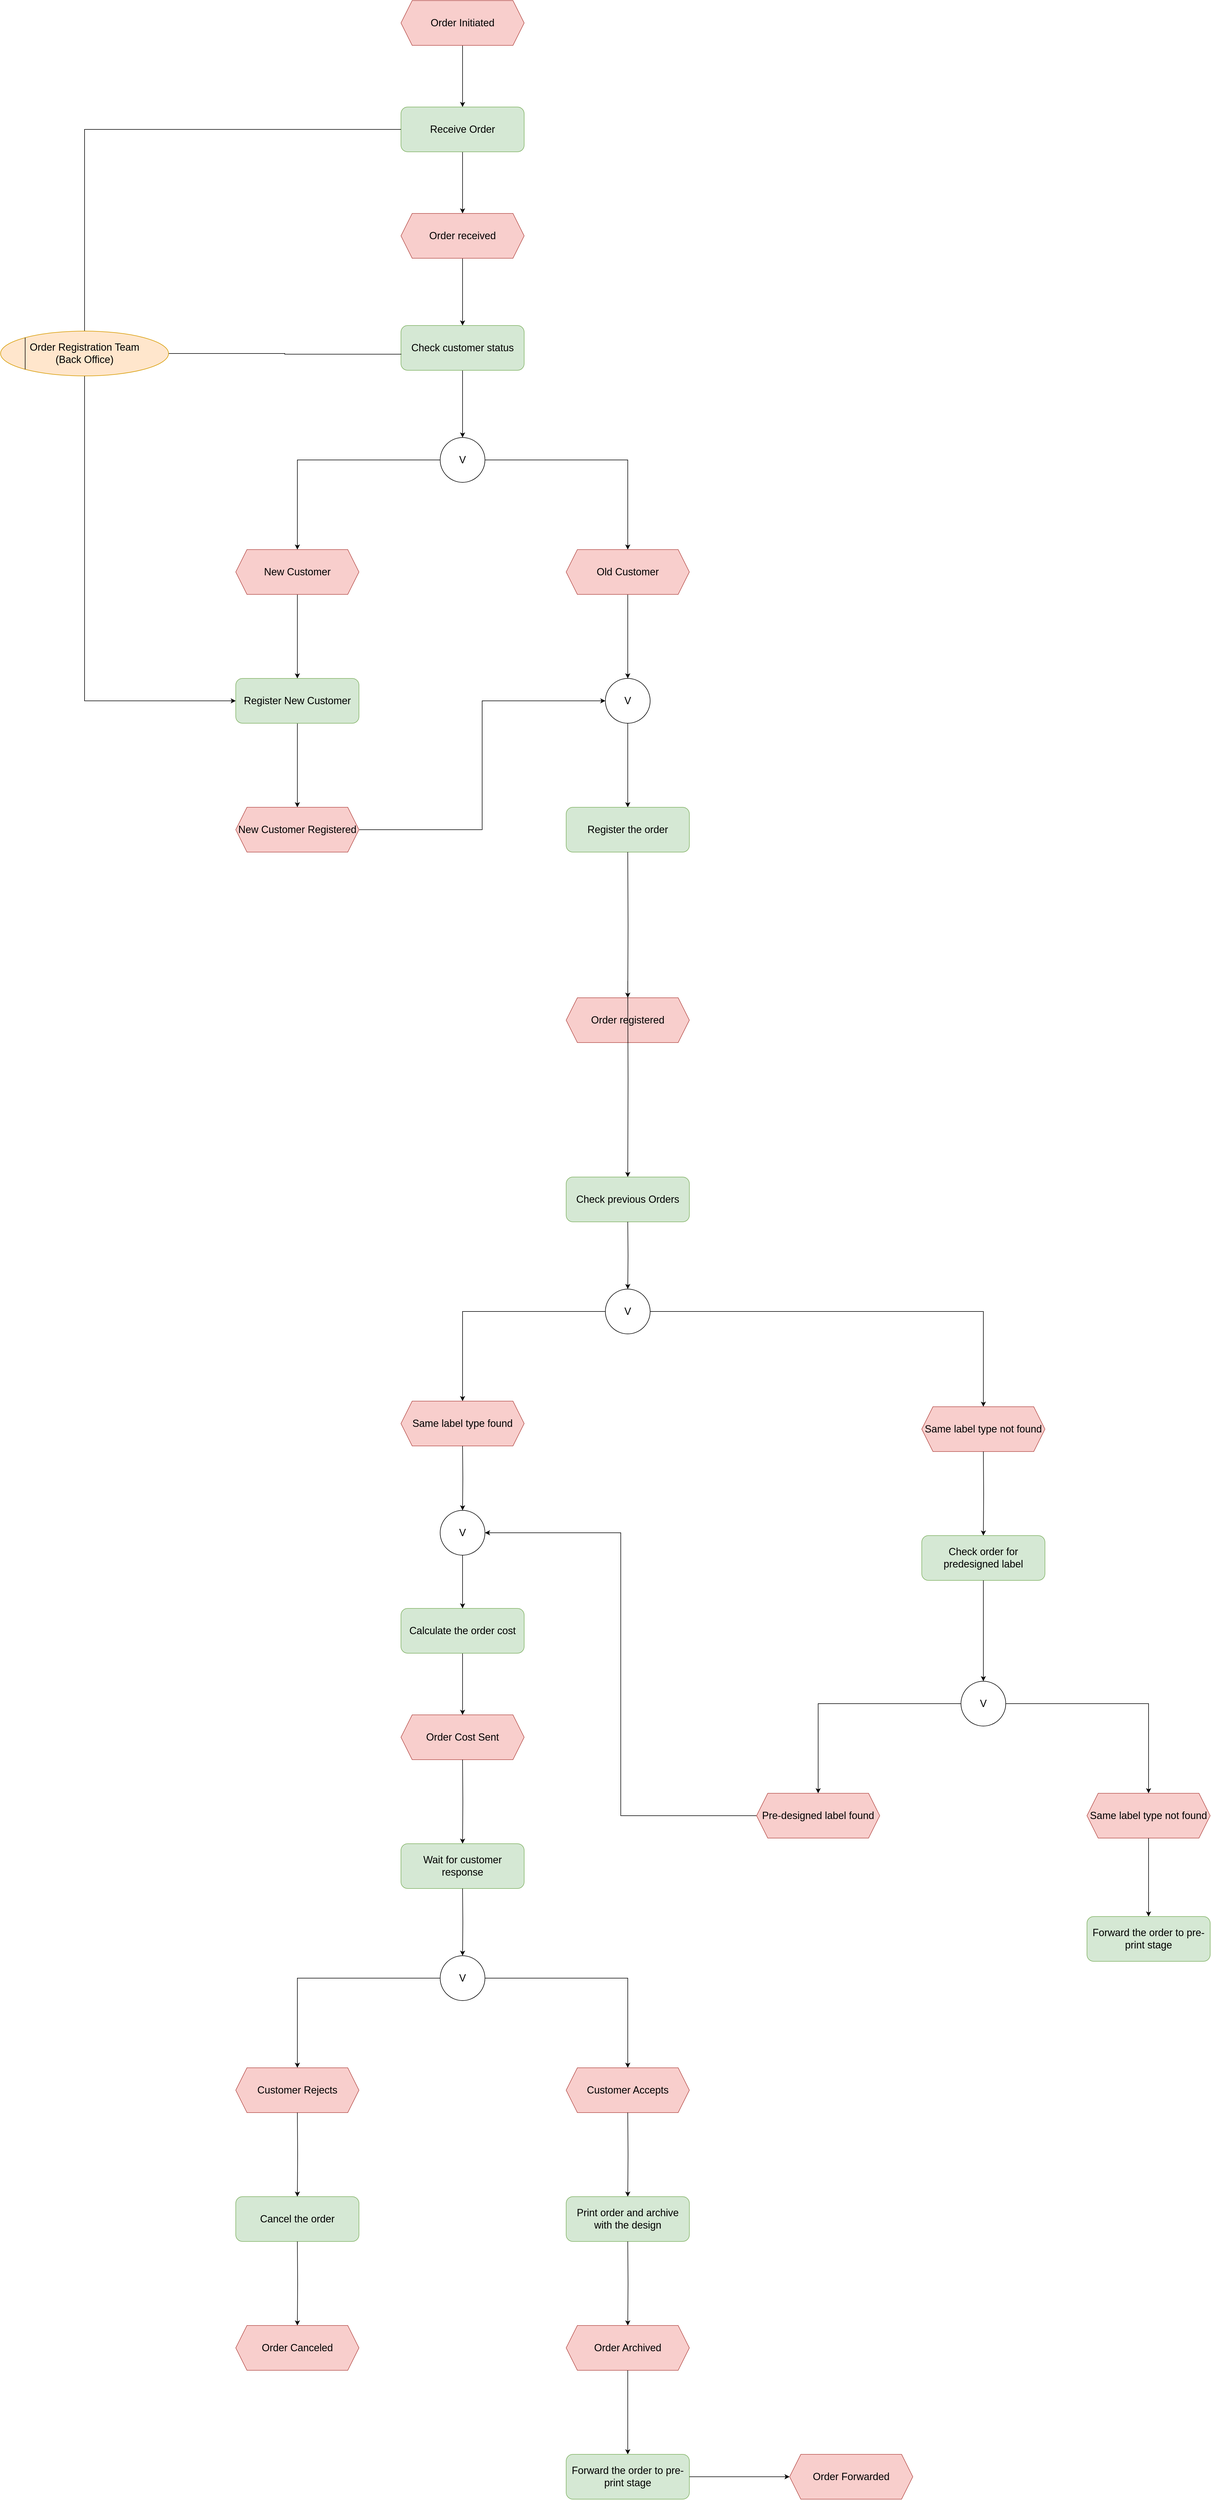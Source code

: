 <mxfile version="18.1.1" type="github">
  <diagram id="5tME_Iv4Cdq2cvn0iNmD" name="Page-1">
    <mxGraphModel dx="3206" dy="1179" grid="1" gridSize="10" guides="1" tooltips="1" connect="1" arrows="1" fold="1" page="1" pageScale="1" pageWidth="1169" pageHeight="827" math="0" shadow="0">
      <root>
        <mxCell id="0" />
        <mxCell id="1" parent="0" />
        <mxCell id="wDwf3MUstX6Mv23Rje8A-1" style="edgeStyle=orthogonalEdgeStyle;rounded=0;orthogonalLoop=1;jettySize=auto;html=1;exitX=0.5;exitY=1;exitDx=0;exitDy=0;entryX=0.5;entryY=0;entryDx=0;entryDy=0;" parent="1" source="wDwf3MUstX6Mv23Rje8A-2" target="wDwf3MUstX6Mv23Rje8A-4" edge="1">
          <mxGeometry relative="1" as="geometry" />
        </mxCell>
        <mxCell id="wDwf3MUstX6Mv23Rje8A-2" value="&lt;font style=&quot;font-size: 18px&quot;&gt;Order Initiated&lt;/font&gt;" style="shape=hexagon;perimeter=hexagonPerimeter2;whiteSpace=wrap;html=1;fixedSize=1;fillColor=#f8cecc;strokeColor=#b85450;" parent="1" vertex="1">
          <mxGeometry x="475" y="200" width="220" height="80" as="geometry" />
        </mxCell>
        <mxCell id="wDwf3MUstX6Mv23Rje8A-3" style="edgeStyle=orthogonalEdgeStyle;rounded=0;orthogonalLoop=1;jettySize=auto;html=1;exitX=0.5;exitY=1;exitDx=0;exitDy=0;entryX=0.5;entryY=0;entryDx=0;entryDy=0;" parent="1" source="wDwf3MUstX6Mv23Rje8A-4" target="wDwf3MUstX6Mv23Rje8A-6" edge="1">
          <mxGeometry relative="1" as="geometry" />
        </mxCell>
        <mxCell id="wDwf3MUstX6Mv23Rje8A-4" value="&lt;font style=&quot;font-size: 18px&quot;&gt;Receive Order&lt;/font&gt;" style="rounded=1;whiteSpace=wrap;html=1;fillColor=#d5e8d4;strokeColor=#82b366;" parent="1" vertex="1">
          <mxGeometry x="475" y="390" width="220" height="80" as="geometry" />
        </mxCell>
        <mxCell id="wDwf3MUstX6Mv23Rje8A-11" style="edgeStyle=orthogonalEdgeStyle;rounded=0;orthogonalLoop=1;jettySize=auto;html=1;exitX=0.5;exitY=1;exitDx=0;exitDy=0;entryX=0.5;entryY=0;entryDx=0;entryDy=0;" parent="1" source="wDwf3MUstX6Mv23Rje8A-6" target="wDwf3MUstX6Mv23Rje8A-8" edge="1">
          <mxGeometry relative="1" as="geometry" />
        </mxCell>
        <mxCell id="wDwf3MUstX6Mv23Rje8A-6" value="&lt;font style=&quot;font-size: 18px&quot;&gt;Order received&lt;/font&gt;" style="shape=hexagon;perimeter=hexagonPerimeter2;whiteSpace=wrap;html=1;fixedSize=1;fillColor=#f8cecc;strokeColor=#b85450;" parent="1" vertex="1">
          <mxGeometry x="475" y="580" width="220" height="80" as="geometry" />
        </mxCell>
        <mxCell id="wDwf3MUstX6Mv23Rje8A-13" style="edgeStyle=orthogonalEdgeStyle;rounded=0;orthogonalLoop=1;jettySize=auto;html=1;exitX=0.5;exitY=1;exitDx=0;exitDy=0;entryX=0.5;entryY=0;entryDx=0;entryDy=0;fontSize=18;" parent="1" source="wDwf3MUstX6Mv23Rje8A-8" target="wDwf3MUstX6Mv23Rje8A-12" edge="1">
          <mxGeometry relative="1" as="geometry" />
        </mxCell>
        <mxCell id="wDwf3MUstX6Mv23Rje8A-8" value="&lt;font style=&quot;font-size: 18px&quot;&gt;Check customer status&lt;/font&gt;" style="rounded=1;whiteSpace=wrap;html=1;fillColor=#d5e8d4;strokeColor=#82b366;" parent="1" vertex="1">
          <mxGeometry x="475" y="780" width="220" height="80" as="geometry" />
        </mxCell>
        <mxCell id="wDwf3MUstX6Mv23Rje8A-16" style="edgeStyle=orthogonalEdgeStyle;rounded=0;orthogonalLoop=1;jettySize=auto;html=1;exitX=0;exitY=0.5;exitDx=0;exitDy=0;entryX=0.5;entryY=0;entryDx=0;entryDy=0;fontSize=18;" parent="1" source="wDwf3MUstX6Mv23Rje8A-12" target="wDwf3MUstX6Mv23Rje8A-14" edge="1">
          <mxGeometry relative="1" as="geometry" />
        </mxCell>
        <mxCell id="wDwf3MUstX6Mv23Rje8A-17" style="edgeStyle=orthogonalEdgeStyle;rounded=0;orthogonalLoop=1;jettySize=auto;html=1;exitX=1;exitY=0.5;exitDx=0;exitDy=0;entryX=0.5;entryY=0;entryDx=0;entryDy=0;fontSize=18;" parent="1" source="wDwf3MUstX6Mv23Rje8A-12" target="wDwf3MUstX6Mv23Rje8A-15" edge="1">
          <mxGeometry relative="1" as="geometry" />
        </mxCell>
        <mxCell id="wDwf3MUstX6Mv23Rje8A-12" value="&lt;font style=&quot;font-size: 18px&quot;&gt;V&lt;/font&gt;" style="ellipse;whiteSpace=wrap;html=1;aspect=fixed;" parent="1" vertex="1">
          <mxGeometry x="545" y="980" width="80" height="80" as="geometry" />
        </mxCell>
        <mxCell id="wDwf3MUstX6Mv23Rje8A-19" style="edgeStyle=orthogonalEdgeStyle;rounded=0;orthogonalLoop=1;jettySize=auto;html=1;exitX=0.5;exitY=1;exitDx=0;exitDy=0;entryX=0.5;entryY=0;entryDx=0;entryDy=0;fontSize=18;" parent="1" source="wDwf3MUstX6Mv23Rje8A-14" target="wDwf3MUstX6Mv23Rje8A-18" edge="1">
          <mxGeometry relative="1" as="geometry" />
        </mxCell>
        <mxCell id="wDwf3MUstX6Mv23Rje8A-14" value="&lt;font style=&quot;font-size: 18px&quot;&gt;New Customer&lt;/font&gt;" style="shape=hexagon;perimeter=hexagonPerimeter2;whiteSpace=wrap;html=1;fixedSize=1;fillColor=#f8cecc;strokeColor=#b85450;" parent="1" vertex="1">
          <mxGeometry x="180" y="1180" width="220" height="80" as="geometry" />
        </mxCell>
        <mxCell id="wDwf3MUstX6Mv23Rje8A-23" style="edgeStyle=orthogonalEdgeStyle;rounded=0;orthogonalLoop=1;jettySize=auto;html=1;exitX=0.5;exitY=1;exitDx=0;exitDy=0;entryX=0.5;entryY=0;entryDx=0;entryDy=0;fontSize=18;" parent="1" source="wDwf3MUstX6Mv23Rje8A-15" target="wDwf3MUstX6Mv23Rje8A-22" edge="1">
          <mxGeometry relative="1" as="geometry" />
        </mxCell>
        <mxCell id="wDwf3MUstX6Mv23Rje8A-15" value="&lt;font style=&quot;font-size: 18px&quot;&gt;Old Customer&lt;/font&gt;" style="shape=hexagon;perimeter=hexagonPerimeter2;whiteSpace=wrap;html=1;fixedSize=1;fillColor=#f8cecc;strokeColor=#b85450;" parent="1" vertex="1">
          <mxGeometry x="770" y="1180" width="220" height="80" as="geometry" />
        </mxCell>
        <mxCell id="wDwf3MUstX6Mv23Rje8A-21" style="edgeStyle=orthogonalEdgeStyle;rounded=0;orthogonalLoop=1;jettySize=auto;html=1;exitX=0.5;exitY=1;exitDx=0;exitDy=0;entryX=0.5;entryY=0;entryDx=0;entryDy=0;fontSize=18;" parent="1" source="wDwf3MUstX6Mv23Rje8A-18" target="wDwf3MUstX6Mv23Rje8A-20" edge="1">
          <mxGeometry relative="1" as="geometry" />
        </mxCell>
        <mxCell id="wDwf3MUstX6Mv23Rje8A-18" value="&lt;font style=&quot;font-size: 18px&quot;&gt;Register New Customer&lt;/font&gt;" style="rounded=1;whiteSpace=wrap;html=1;fillColor=#d5e8d4;strokeColor=#82b366;" parent="1" vertex="1">
          <mxGeometry x="180" y="1410" width="220" height="80" as="geometry" />
        </mxCell>
        <mxCell id="wDwf3MUstX6Mv23Rje8A-26" style="edgeStyle=orthogonalEdgeStyle;rounded=0;orthogonalLoop=1;jettySize=auto;html=1;exitX=1;exitY=0.5;exitDx=0;exitDy=0;entryX=0;entryY=0.5;entryDx=0;entryDy=0;fontSize=18;" parent="1" source="wDwf3MUstX6Mv23Rje8A-20" target="wDwf3MUstX6Mv23Rje8A-22" edge="1">
          <mxGeometry relative="1" as="geometry" />
        </mxCell>
        <mxCell id="wDwf3MUstX6Mv23Rje8A-20" value="&lt;font style=&quot;font-size: 18px&quot;&gt;New Customer Registered&lt;/font&gt;" style="shape=hexagon;perimeter=hexagonPerimeter2;whiteSpace=wrap;html=1;fixedSize=1;fillColor=#f8cecc;strokeColor=#b85450;" parent="1" vertex="1">
          <mxGeometry x="180" y="1640" width="220" height="80" as="geometry" />
        </mxCell>
        <mxCell id="wDwf3MUstX6Mv23Rje8A-28" style="edgeStyle=orthogonalEdgeStyle;rounded=0;orthogonalLoop=1;jettySize=auto;html=1;exitX=0.5;exitY=1;exitDx=0;exitDy=0;entryX=0.5;entryY=0;entryDx=0;entryDy=0;fontSize=18;" parent="1" source="wDwf3MUstX6Mv23Rje8A-22" target="wDwf3MUstX6Mv23Rje8A-27" edge="1">
          <mxGeometry relative="1" as="geometry" />
        </mxCell>
        <mxCell id="wDwf3MUstX6Mv23Rje8A-22" value="&lt;font style=&quot;font-size: 18px&quot;&gt;V&lt;/font&gt;" style="ellipse;whiteSpace=wrap;html=1;aspect=fixed;" parent="1" vertex="1">
          <mxGeometry x="840" y="1410" width="80" height="80" as="geometry" />
        </mxCell>
        <mxCell id="wDwf3MUstX6Mv23Rje8A-27" value="&lt;font style=&quot;font-size: 18px&quot;&gt;Register the order&lt;/font&gt;" style="rounded=1;whiteSpace=wrap;html=1;fillColor=#d5e8d4;strokeColor=#82b366;" parent="1" vertex="1">
          <mxGeometry x="770" y="1640" width="220" height="80" as="geometry" />
        </mxCell>
        <mxCell id="wDwf3MUstX6Mv23Rje8A-30" style="edgeStyle=orthogonalEdgeStyle;rounded=0;orthogonalLoop=1;jettySize=auto;html=1;exitX=0.5;exitY=1;exitDx=0;exitDy=0;entryX=0.5;entryY=0;entryDx=0;entryDy=0;fontSize=18;" parent="1" target="wDwf3MUstX6Mv23Rje8A-31" edge="1">
          <mxGeometry relative="1" as="geometry">
            <mxPoint x="880" y="1720" as="sourcePoint" />
          </mxGeometry>
        </mxCell>
        <mxCell id="wDwf3MUstX6Mv23Rje8A-31" value="&lt;font style=&quot;font-size: 18px&quot;&gt;Order registered&lt;/font&gt;" style="shape=hexagon;perimeter=hexagonPerimeter2;whiteSpace=wrap;html=1;fixedSize=1;fillColor=#f8cecc;strokeColor=#b85450;" parent="1" vertex="1">
          <mxGeometry x="770" y="1980" width="220" height="80" as="geometry" />
        </mxCell>
        <mxCell id="wDwf3MUstX6Mv23Rje8A-33" value="&lt;span style=&quot;font-size: 18px&quot;&gt;Check previous Orders&lt;/span&gt;" style="rounded=1;whiteSpace=wrap;html=1;fillColor=#d5e8d4;strokeColor=#82b366;" parent="1" vertex="1">
          <mxGeometry x="770" y="2300" width="220" height="80" as="geometry" />
        </mxCell>
        <mxCell id="wDwf3MUstX6Mv23Rje8A-37" style="edgeStyle=orthogonalEdgeStyle;rounded=0;orthogonalLoop=1;jettySize=auto;html=1;exitX=0.5;exitY=1;exitDx=0;exitDy=0;entryX=0.5;entryY=0;entryDx=0;entryDy=0;fontSize=18;" parent="1" target="wDwf3MUstX6Mv23Rje8A-40" edge="1">
          <mxGeometry relative="1" as="geometry">
            <mxPoint x="880.0" y="2380" as="sourcePoint" />
          </mxGeometry>
        </mxCell>
        <mxCell id="wDwf3MUstX6Mv23Rje8A-38" style="edgeStyle=orthogonalEdgeStyle;rounded=0;orthogonalLoop=1;jettySize=auto;html=1;exitX=0;exitY=0.5;exitDx=0;exitDy=0;entryX=0.5;entryY=0;entryDx=0;entryDy=0;fontSize=18;" parent="1" source="wDwf3MUstX6Mv23Rje8A-40" target="wDwf3MUstX6Mv23Rje8A-41" edge="1">
          <mxGeometry relative="1" as="geometry" />
        </mxCell>
        <mxCell id="wDwf3MUstX6Mv23Rje8A-39" style="edgeStyle=orthogonalEdgeStyle;rounded=0;orthogonalLoop=1;jettySize=auto;html=1;exitX=1;exitY=0.5;exitDx=0;exitDy=0;entryX=0.5;entryY=0;entryDx=0;entryDy=0;fontSize=18;" parent="1" source="wDwf3MUstX6Mv23Rje8A-40" target="wDwf3MUstX6Mv23Rje8A-42" edge="1">
          <mxGeometry relative="1" as="geometry">
            <mxPoint x="1260.0" y="2550" as="sourcePoint" />
          </mxGeometry>
        </mxCell>
        <mxCell id="wDwf3MUstX6Mv23Rje8A-40" value="&lt;font style=&quot;font-size: 18px&quot;&gt;V&lt;/font&gt;" style="ellipse;whiteSpace=wrap;html=1;aspect=fixed;" parent="1" vertex="1">
          <mxGeometry x="840" y="2500" width="80" height="80" as="geometry" />
        </mxCell>
        <mxCell id="wDwf3MUstX6Mv23Rje8A-41" value="&lt;font size=&quot;4&quot;&gt;Same label type found&lt;/font&gt;" style="shape=hexagon;perimeter=hexagonPerimeter2;whiteSpace=wrap;html=1;fixedSize=1;fillColor=#f8cecc;strokeColor=#b85450;" parent="1" vertex="1">
          <mxGeometry x="475" y="2700" width="220" height="80" as="geometry" />
        </mxCell>
        <mxCell id="wDwf3MUstX6Mv23Rje8A-42" value="&lt;font style=&quot;font-size: 18px&quot;&gt;Same label type not found&lt;/font&gt;" style="shape=hexagon;perimeter=hexagonPerimeter2;whiteSpace=wrap;html=1;fixedSize=1;fillColor=#f8cecc;strokeColor=#b85450;" parent="1" vertex="1">
          <mxGeometry x="1405" y="2710" width="220" height="80" as="geometry" />
        </mxCell>
        <mxCell id="wDwf3MUstX6Mv23Rje8A-43" style="edgeStyle=orthogonalEdgeStyle;rounded=0;orthogonalLoop=1;jettySize=auto;html=1;exitX=0.5;exitY=1;exitDx=0;exitDy=0;entryX=0.5;entryY=0;entryDx=0;entryDy=0;fontSize=18;" parent="1" target="wDwf3MUstX6Mv23Rje8A-44" edge="1">
          <mxGeometry relative="1" as="geometry">
            <mxPoint x="1515.0" y="2790" as="sourcePoint" />
          </mxGeometry>
        </mxCell>
        <mxCell id="wDwf3MUstX6Mv23Rje8A-44" value="&lt;font style=&quot;font-size: 18px&quot;&gt;Check order for predesigned label&lt;/font&gt;" style="rounded=1;whiteSpace=wrap;html=1;fillColor=#d5e8d4;strokeColor=#82b366;" parent="1" vertex="1">
          <mxGeometry x="1405" y="2940" width="220" height="80" as="geometry" />
        </mxCell>
        <mxCell id="wDwf3MUstX6Mv23Rje8A-47" style="edgeStyle=orthogonalEdgeStyle;rounded=0;orthogonalLoop=1;jettySize=auto;html=1;exitX=0.5;exitY=1;exitDx=0;exitDy=0;entryX=0.5;entryY=0;entryDx=0;entryDy=0;fontSize=18;" parent="1" target="3kbX1bf6PnozNMtrNUod-8" edge="1">
          <mxGeometry relative="1" as="geometry">
            <mxPoint x="585" y="2780" as="sourcePoint" />
          </mxGeometry>
        </mxCell>
        <mxCell id="3kbX1bf6PnozNMtrNUod-11" style="edgeStyle=orthogonalEdgeStyle;rounded=0;orthogonalLoop=1;jettySize=auto;html=1;exitX=0.5;exitY=1;exitDx=0;exitDy=0;entryX=0.5;entryY=0;entryDx=0;entryDy=0;" parent="1" source="wDwf3MUstX6Mv23Rje8A-48" target="wDwf3MUstX6Mv23Rje8A-50" edge="1">
          <mxGeometry relative="1" as="geometry" />
        </mxCell>
        <mxCell id="wDwf3MUstX6Mv23Rje8A-48" value="&lt;font style=&quot;font-size: 18px&quot;&gt;Calculate the order cost&lt;/font&gt;" style="rounded=1;whiteSpace=wrap;html=1;fillColor=#d5e8d4;strokeColor=#82b366;" parent="1" vertex="1">
          <mxGeometry x="475" y="3070" width="220" height="80" as="geometry" />
        </mxCell>
        <mxCell id="wDwf3MUstX6Mv23Rje8A-50" value="&lt;font style=&quot;font-size: 18px&quot;&gt;Order Cost Sent&lt;/font&gt;" style="shape=hexagon;perimeter=hexagonPerimeter2;whiteSpace=wrap;html=1;fixedSize=1;fillColor=#f8cecc;strokeColor=#b85450;" parent="1" vertex="1">
          <mxGeometry x="475" y="3260" width="220" height="80" as="geometry" />
        </mxCell>
        <mxCell id="wDwf3MUstX6Mv23Rje8A-51" style="edgeStyle=orthogonalEdgeStyle;rounded=0;orthogonalLoop=1;jettySize=auto;html=1;exitX=0.5;exitY=1;exitDx=0;exitDy=0;entryX=0.5;entryY=0;entryDx=0;entryDy=0;fontSize=18;" parent="1" target="wDwf3MUstX6Mv23Rje8A-52" edge="1">
          <mxGeometry relative="1" as="geometry">
            <mxPoint x="585.0" y="3340" as="sourcePoint" />
          </mxGeometry>
        </mxCell>
        <mxCell id="wDwf3MUstX6Mv23Rje8A-52" value="&lt;font style=&quot;font-size: 18px;&quot;&gt;Wait for customer response&lt;/font&gt;" style="rounded=1;whiteSpace=wrap;html=1;fillColor=#d5e8d4;strokeColor=#82b366;" parent="1" vertex="1">
          <mxGeometry x="475" y="3490" width="220" height="80" as="geometry" />
        </mxCell>
        <mxCell id="wDwf3MUstX6Mv23Rje8A-53" style="edgeStyle=orthogonalEdgeStyle;rounded=0;orthogonalLoop=1;jettySize=auto;html=1;exitX=0.5;exitY=1;exitDx=0;exitDy=0;entryX=0.5;entryY=0;entryDx=0;entryDy=0;fontSize=18;" parent="1" target="wDwf3MUstX6Mv23Rje8A-56" edge="1">
          <mxGeometry relative="1" as="geometry">
            <mxPoint x="585.0" y="3570" as="sourcePoint" />
          </mxGeometry>
        </mxCell>
        <mxCell id="wDwf3MUstX6Mv23Rje8A-54" style="edgeStyle=orthogonalEdgeStyle;rounded=0;orthogonalLoop=1;jettySize=auto;html=1;exitX=0;exitY=0.5;exitDx=0;exitDy=0;entryX=0.5;entryY=0;entryDx=0;entryDy=0;fontSize=18;" parent="1" source="wDwf3MUstX6Mv23Rje8A-56" target="wDwf3MUstX6Mv23Rje8A-57" edge="1">
          <mxGeometry relative="1" as="geometry" />
        </mxCell>
        <mxCell id="wDwf3MUstX6Mv23Rje8A-55" style="edgeStyle=orthogonalEdgeStyle;rounded=0;orthogonalLoop=1;jettySize=auto;html=1;exitX=1;exitY=0.5;exitDx=0;exitDy=0;entryX=0.5;entryY=0;entryDx=0;entryDy=0;fontSize=18;" parent="1" source="wDwf3MUstX6Mv23Rje8A-56" target="wDwf3MUstX6Mv23Rje8A-58" edge="1">
          <mxGeometry relative="1" as="geometry" />
        </mxCell>
        <mxCell id="wDwf3MUstX6Mv23Rje8A-56" value="&lt;font style=&quot;font-size: 18px&quot;&gt;V&lt;/font&gt;" style="ellipse;whiteSpace=wrap;html=1;aspect=fixed;" parent="1" vertex="1">
          <mxGeometry x="545" y="3690" width="80" height="80" as="geometry" />
        </mxCell>
        <mxCell id="wDwf3MUstX6Mv23Rje8A-57" value="&lt;font style=&quot;font-size: 18px&quot;&gt;Customer Rejects&lt;/font&gt;" style="shape=hexagon;perimeter=hexagonPerimeter2;whiteSpace=wrap;html=1;fixedSize=1;fillColor=#f8cecc;strokeColor=#b85450;" parent="1" vertex="1">
          <mxGeometry x="180" y="3890" width="220" height="80" as="geometry" />
        </mxCell>
        <mxCell id="wDwf3MUstX6Mv23Rje8A-58" value="&lt;font style=&quot;font-size: 18px&quot;&gt;Customer Accepts&lt;/font&gt;" style="shape=hexagon;perimeter=hexagonPerimeter2;whiteSpace=wrap;html=1;fixedSize=1;fillColor=#f8cecc;strokeColor=#b85450;" parent="1" vertex="1">
          <mxGeometry x="770" y="3890" width="220" height="80" as="geometry" />
        </mxCell>
        <mxCell id="wDwf3MUstX6Mv23Rje8A-59" style="edgeStyle=orthogonalEdgeStyle;rounded=0;orthogonalLoop=1;jettySize=auto;html=1;exitX=0.5;exitY=1;exitDx=0;exitDy=0;entryX=0.5;entryY=0;entryDx=0;entryDy=0;fontSize=18;" parent="1" target="wDwf3MUstX6Mv23Rje8A-60" edge="1">
          <mxGeometry relative="1" as="geometry">
            <mxPoint x="290.0" y="3970" as="sourcePoint" />
          </mxGeometry>
        </mxCell>
        <mxCell id="wDwf3MUstX6Mv23Rje8A-60" value="&lt;font style=&quot;font-size: 18px&quot;&gt;Cancel the order&lt;/font&gt;" style="rounded=1;whiteSpace=wrap;html=1;fillColor=#d5e8d4;strokeColor=#82b366;" parent="1" vertex="1">
          <mxGeometry x="180" y="4120" width="220" height="80" as="geometry" />
        </mxCell>
        <mxCell id="wDwf3MUstX6Mv23Rje8A-61" style="edgeStyle=orthogonalEdgeStyle;rounded=0;orthogonalLoop=1;jettySize=auto;html=1;exitX=0.5;exitY=1;exitDx=0;exitDy=0;entryX=0.5;entryY=0;entryDx=0;entryDy=0;fontSize=18;" parent="1" target="wDwf3MUstX6Mv23Rje8A-62" edge="1">
          <mxGeometry relative="1" as="geometry">
            <mxPoint x="290.0" y="4200" as="sourcePoint" />
          </mxGeometry>
        </mxCell>
        <mxCell id="wDwf3MUstX6Mv23Rje8A-62" value="&lt;font style=&quot;font-size: 18px&quot;&gt;Order Canceled&lt;/font&gt;" style="shape=hexagon;perimeter=hexagonPerimeter2;whiteSpace=wrap;html=1;fixedSize=1;fillColor=#f8cecc;strokeColor=#b85450;" parent="1" vertex="1">
          <mxGeometry x="180" y="4350" width="220" height="80" as="geometry" />
        </mxCell>
        <mxCell id="wDwf3MUstX6Mv23Rje8A-63" style="edgeStyle=orthogonalEdgeStyle;rounded=0;orthogonalLoop=1;jettySize=auto;html=1;exitX=0.5;exitY=1;exitDx=0;exitDy=0;entryX=0.5;entryY=0;entryDx=0;entryDy=0;fontSize=18;" parent="1" target="wDwf3MUstX6Mv23Rje8A-64" edge="1">
          <mxGeometry relative="1" as="geometry">
            <mxPoint x="880" y="3970" as="sourcePoint" />
          </mxGeometry>
        </mxCell>
        <mxCell id="wDwf3MUstX6Mv23Rje8A-64" value="&lt;font style=&quot;font-size: 18px&quot;&gt;Print order and archive with the design&lt;/font&gt;" style="rounded=1;whiteSpace=wrap;html=1;fillColor=#d5e8d4;strokeColor=#82b366;" parent="1" vertex="1">
          <mxGeometry x="770" y="4120" width="220" height="80" as="geometry" />
        </mxCell>
        <mxCell id="wDwf3MUstX6Mv23Rje8A-65" style="edgeStyle=orthogonalEdgeStyle;rounded=0;orthogonalLoop=1;jettySize=auto;html=1;exitX=0.5;exitY=1;exitDx=0;exitDy=0;entryX=0.5;entryY=0;entryDx=0;entryDy=0;fontSize=18;" parent="1" target="wDwf3MUstX6Mv23Rje8A-66" edge="1">
          <mxGeometry relative="1" as="geometry">
            <mxPoint x="880" y="4200" as="sourcePoint" />
          </mxGeometry>
        </mxCell>
        <mxCell id="wDwf3MUstX6Mv23Rje8A-66" value="&lt;font style=&quot;font-size: 18px&quot;&gt;Order Archived&lt;/font&gt;" style="shape=hexagon;perimeter=hexagonPerimeter2;whiteSpace=wrap;html=1;fixedSize=1;fillColor=#f8cecc;strokeColor=#b85450;" parent="1" vertex="1">
          <mxGeometry x="770" y="4350" width="220" height="80" as="geometry" />
        </mxCell>
        <mxCell id="wDwf3MUstX6Mv23Rje8A-67" style="edgeStyle=orthogonalEdgeStyle;rounded=0;orthogonalLoop=1;jettySize=auto;html=1;exitX=0.5;exitY=1;exitDx=0;exitDy=0;entryX=0.5;entryY=0;entryDx=0;entryDy=0;fontSize=18;" parent="1" target="wDwf3MUstX6Mv23Rje8A-33" edge="1">
          <mxGeometry relative="1" as="geometry">
            <mxPoint x="880" y="1950" as="sourcePoint" />
            <mxPoint x="880.0" y="2070" as="targetPoint" />
          </mxGeometry>
        </mxCell>
        <mxCell id="wDwf3MUstX6Mv23Rje8A-79" style="edgeStyle=orthogonalEdgeStyle;rounded=0;orthogonalLoop=1;jettySize=auto;html=1;exitX=1;exitY=0.5;exitDx=0;exitDy=0;entryX=0.003;entryY=0.641;entryDx=0;entryDy=0;entryPerimeter=0;fontSize=18;endArrow=none;endFill=0;" parent="1" source="wDwf3MUstX6Mv23Rje8A-71" target="wDwf3MUstX6Mv23Rje8A-8" edge="1">
          <mxGeometry relative="1" as="geometry" />
        </mxCell>
        <mxCell id="wDwf3MUstX6Mv23Rje8A-80" style="edgeStyle=orthogonalEdgeStyle;rounded=0;orthogonalLoop=1;jettySize=auto;html=1;exitX=0.5;exitY=0;exitDx=0;exitDy=0;entryX=0;entryY=0.5;entryDx=0;entryDy=0;fontSize=18;endArrow=none;endFill=0;" parent="1" source="wDwf3MUstX6Mv23Rje8A-71" target="wDwf3MUstX6Mv23Rje8A-4" edge="1">
          <mxGeometry relative="1" as="geometry" />
        </mxCell>
        <mxCell id="3kbX1bf6PnozNMtrNUod-1" style="edgeStyle=orthogonalEdgeStyle;rounded=0;orthogonalLoop=1;jettySize=auto;html=1;exitX=0.5;exitY=1;exitDx=0;exitDy=0;entryX=0;entryY=0.5;entryDx=0;entryDy=0;" parent="1" source="wDwf3MUstX6Mv23Rje8A-71" target="wDwf3MUstX6Mv23Rje8A-18" edge="1">
          <mxGeometry relative="1" as="geometry" />
        </mxCell>
        <mxCell id="wDwf3MUstX6Mv23Rje8A-71" value="Order Registration Team&lt;br&gt;(Back Office)" style="ellipse;whiteSpace=wrap;html=1;fontSize=18;fillColor=#ffe6cc;strokeColor=#d79b00;" parent="1" vertex="1">
          <mxGeometry x="-240" y="790" width="300" height="80" as="geometry" />
        </mxCell>
        <mxCell id="wDwf3MUstX6Mv23Rje8A-72" value="" style="endArrow=none;html=1;rounded=0;fontSize=18;entryX=0;entryY=0;entryDx=0;entryDy=0;exitX=0;exitY=1;exitDx=0;exitDy=0;" parent="1" source="wDwf3MUstX6Mv23Rje8A-71" target="wDwf3MUstX6Mv23Rje8A-71" edge="1">
          <mxGeometry width="50" height="50" relative="1" as="geometry">
            <mxPoint x="1160" y="590" as="sourcePoint" />
            <mxPoint x="1210" y="540" as="targetPoint" />
          </mxGeometry>
        </mxCell>
        <mxCell id="3kbX1bf6PnozNMtrNUod-2" style="edgeStyle=orthogonalEdgeStyle;rounded=0;orthogonalLoop=1;jettySize=auto;html=1;exitX=0.5;exitY=1;exitDx=0;exitDy=0;entryX=0.5;entryY=0;entryDx=0;entryDy=0;fontSize=18;" parent="1" source="wDwf3MUstX6Mv23Rje8A-44" target="3kbX1bf6PnozNMtrNUod-5" edge="1">
          <mxGeometry relative="1" as="geometry">
            <mxPoint x="1575.0" y="3080" as="sourcePoint" />
          </mxGeometry>
        </mxCell>
        <mxCell id="3kbX1bf6PnozNMtrNUod-3" style="edgeStyle=orthogonalEdgeStyle;rounded=0;orthogonalLoop=1;jettySize=auto;html=1;exitX=0;exitY=0.5;exitDx=0;exitDy=0;entryX=0.5;entryY=0;entryDx=0;entryDy=0;fontSize=18;" parent="1" source="3kbX1bf6PnozNMtrNUod-5" target="3kbX1bf6PnozNMtrNUod-6" edge="1">
          <mxGeometry relative="1" as="geometry" />
        </mxCell>
        <mxCell id="3kbX1bf6PnozNMtrNUod-4" style="edgeStyle=orthogonalEdgeStyle;rounded=0;orthogonalLoop=1;jettySize=auto;html=1;exitX=1;exitY=0.5;exitDx=0;exitDy=0;entryX=0.5;entryY=0;entryDx=0;entryDy=0;fontSize=18;" parent="1" source="3kbX1bf6PnozNMtrNUod-5" target="3kbX1bf6PnozNMtrNUod-7" edge="1">
          <mxGeometry relative="1" as="geometry" />
        </mxCell>
        <mxCell id="3kbX1bf6PnozNMtrNUod-5" value="&lt;font style=&quot;font-size: 18px&quot;&gt;V&lt;/font&gt;" style="ellipse;whiteSpace=wrap;html=1;aspect=fixed;" parent="1" vertex="1">
          <mxGeometry x="1475" y="3200" width="80" height="80" as="geometry" />
        </mxCell>
        <mxCell id="3kbX1bf6PnozNMtrNUod-13" style="edgeStyle=orthogonalEdgeStyle;rounded=0;orthogonalLoop=1;jettySize=auto;html=1;exitX=0;exitY=0.5;exitDx=0;exitDy=0;entryX=1;entryY=0.5;entryDx=0;entryDy=0;" parent="1" source="3kbX1bf6PnozNMtrNUod-6" target="3kbX1bf6PnozNMtrNUod-8" edge="1">
          <mxGeometry relative="1" as="geometry" />
        </mxCell>
        <mxCell id="3kbX1bf6PnozNMtrNUod-6" value="&lt;font size=&quot;4&quot;&gt;Pre-designed&amp;nbsp;label found&lt;/font&gt;" style="shape=hexagon;perimeter=hexagonPerimeter2;whiteSpace=wrap;html=1;fixedSize=1;fillColor=#f8cecc;strokeColor=#b85450;" parent="1" vertex="1">
          <mxGeometry x="1110" y="3400" width="220" height="80" as="geometry" />
        </mxCell>
        <mxCell id="3kbX1bf6PnozNMtrNUod-7" value="&lt;font style=&quot;font-size: 18px&quot;&gt;Same label type not found&lt;/font&gt;" style="shape=hexagon;perimeter=hexagonPerimeter2;whiteSpace=wrap;html=1;fixedSize=1;fillColor=#f8cecc;strokeColor=#b85450;" parent="1" vertex="1">
          <mxGeometry x="1700" y="3400" width="220" height="80" as="geometry" />
        </mxCell>
        <mxCell id="3kbX1bf6PnozNMtrNUod-12" style="edgeStyle=orthogonalEdgeStyle;rounded=0;orthogonalLoop=1;jettySize=auto;html=1;exitX=0.5;exitY=1;exitDx=0;exitDy=0;entryX=0.5;entryY=0;entryDx=0;entryDy=0;" parent="1" source="3kbX1bf6PnozNMtrNUod-8" target="wDwf3MUstX6Mv23Rje8A-48" edge="1">
          <mxGeometry relative="1" as="geometry" />
        </mxCell>
        <mxCell id="3kbX1bf6PnozNMtrNUod-8" value="&lt;font style=&quot;font-size: 18px&quot;&gt;V&lt;/font&gt;" style="ellipse;whiteSpace=wrap;html=1;aspect=fixed;" parent="1" vertex="1">
          <mxGeometry x="545" y="2895" width="80" height="80" as="geometry" />
        </mxCell>
        <mxCell id="rt0IrwSkyU84ZXrt_7lH-1" style="edgeStyle=orthogonalEdgeStyle;rounded=0;orthogonalLoop=1;jettySize=auto;html=1;exitX=0.5;exitY=1;exitDx=0;exitDy=0;entryX=0.5;entryY=0;entryDx=0;entryDy=0;fontSize=18;" edge="1" target="rt0IrwSkyU84ZXrt_7lH-2" parent="1" source="wDwf3MUstX6Mv23Rje8A-66">
          <mxGeometry relative="1" as="geometry">
            <mxPoint x="880.0" y="4470" as="sourcePoint" />
          </mxGeometry>
        </mxCell>
        <mxCell id="rt0IrwSkyU84ZXrt_7lH-2" value="&lt;font style=&quot;font-size: 18px&quot;&gt;Forward the order to pre-print stage&lt;/font&gt;" style="rounded=1;whiteSpace=wrap;html=1;fillColor=#d5e8d4;strokeColor=#82b366;" vertex="1" parent="1">
          <mxGeometry x="770" y="4580" width="220" height="80" as="geometry" />
        </mxCell>
        <mxCell id="rt0IrwSkyU84ZXrt_7lH-3" style="edgeStyle=orthogonalEdgeStyle;rounded=0;orthogonalLoop=1;jettySize=auto;html=1;exitX=1;exitY=0.5;exitDx=0;exitDy=0;entryX=0;entryY=0.5;entryDx=0;entryDy=0;fontSize=18;" edge="1" target="rt0IrwSkyU84ZXrt_7lH-4" parent="1" source="rt0IrwSkyU84ZXrt_7lH-2">
          <mxGeometry relative="1" as="geometry">
            <mxPoint x="1279.0" y="4430" as="sourcePoint" />
          </mxGeometry>
        </mxCell>
        <mxCell id="rt0IrwSkyU84ZXrt_7lH-4" value="&lt;font style=&quot;font-size: 18px&quot;&gt;Order Forwarded&lt;/font&gt;" style="shape=hexagon;perimeter=hexagonPerimeter2;whiteSpace=wrap;html=1;fixedSize=1;fillColor=#f8cecc;strokeColor=#b85450;" vertex="1" parent="1">
          <mxGeometry x="1169" y="4580" width="220" height="80" as="geometry" />
        </mxCell>
        <mxCell id="rt0IrwSkyU84ZXrt_7lH-5" style="edgeStyle=orthogonalEdgeStyle;rounded=0;orthogonalLoop=1;jettySize=auto;html=1;exitX=0.5;exitY=1;exitDx=0;exitDy=0;entryX=0.5;entryY=0;entryDx=0;entryDy=0;fontSize=18;" edge="1" target="rt0IrwSkyU84ZXrt_7lH-6" parent="1" source="3kbX1bf6PnozNMtrNUod-7">
          <mxGeometry relative="1" as="geometry">
            <mxPoint x="1810.0" y="3510" as="sourcePoint" />
          </mxGeometry>
        </mxCell>
        <mxCell id="rt0IrwSkyU84ZXrt_7lH-6" value="&lt;font style=&quot;font-size: 18px&quot;&gt;Forward the order to pre-print stage&lt;/font&gt;" style="rounded=1;whiteSpace=wrap;html=1;fillColor=#d5e8d4;strokeColor=#82b366;" vertex="1" parent="1">
          <mxGeometry x="1700" y="3620" width="220" height="80" as="geometry" />
        </mxCell>
      </root>
    </mxGraphModel>
  </diagram>
</mxfile>
